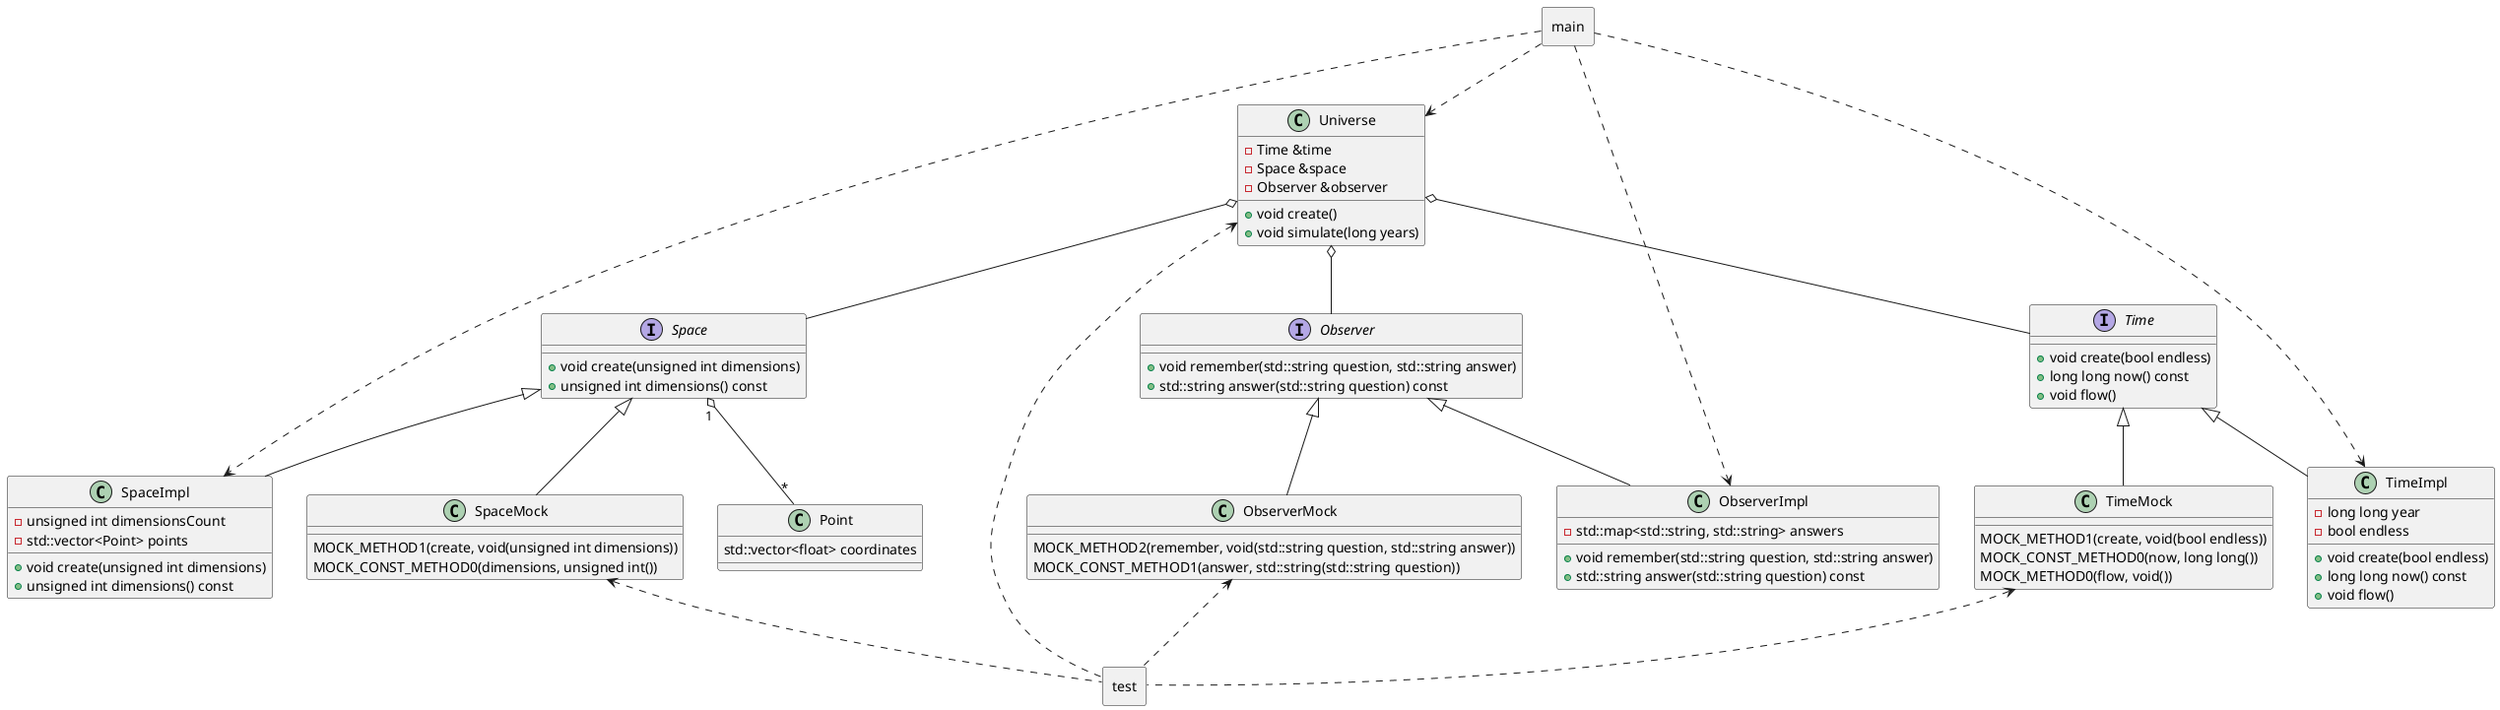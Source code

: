 @startuml

interface Observer {
    + void remember(std::string question, std::string answer)
    + std::string answer(std::string question) const
}

class ObserverImpl {
    + void remember(std::string question, std::string answer)
    + std::string answer(std::string question) const
    - std::map<std::string, std::string> answers
}

Observer <|-- ObserverImpl

class Point {
    std::vector<float> coordinates
}

interface Space {
    + void create(unsigned int dimensions)
    + unsigned int dimensions() const
}

class SpaceImpl {
    + void create(unsigned int dimensions)
    + unsigned int dimensions() const
    - unsigned int dimensionsCount
    - std::vector<Point> points
}

Space <|-- SpaceImpl
Space "1" o-- "*" Point

interface Time {
    + void create(bool endless)
    + long long now() const
    + void flow()
}

class TimeImpl {
    + void create(bool endless)
    + long long now() const
    + void flow()
    - long long year
    - bool endless
}

Time <|-- TimeImpl

class Universe {
    + void create()
    + void simulate(long years)
    - Time &time
    - Space &space
    - Observer &observer
}

class ObserverMock {
    MOCK_METHOD2(remember, void(std::string question, std::string answer))
    MOCK_CONST_METHOD1(answer, std::string(std::string question))
}

Observer <|-- ObserverMock

class SpaceMock {
    MOCK_METHOD1(create, void(unsigned int dimensions))
    MOCK_CONST_METHOD0(dimensions, unsigned int())
}

Space <|-- SpaceMock

class TimeMock {
    MOCK_METHOD1(create, void(bool endless))
    MOCK_CONST_METHOD0(now, long long())
    MOCK_METHOD0(flow, void())
}

Time <|-- TimeMock

Universe o-- Time
Universe o-- Space
Universe o-- Observer

package main <<Rectangle>> {
}

main ..> Universe
main ..> SpaceImpl
main ..> ObserverImpl
main ..> TimeImpl

package test <<Rectangle>> {
}

test .up.> Universe
test .up.> SpaceMock
test .up.> ObserverMock
test .up.> TimeMock

@enduml